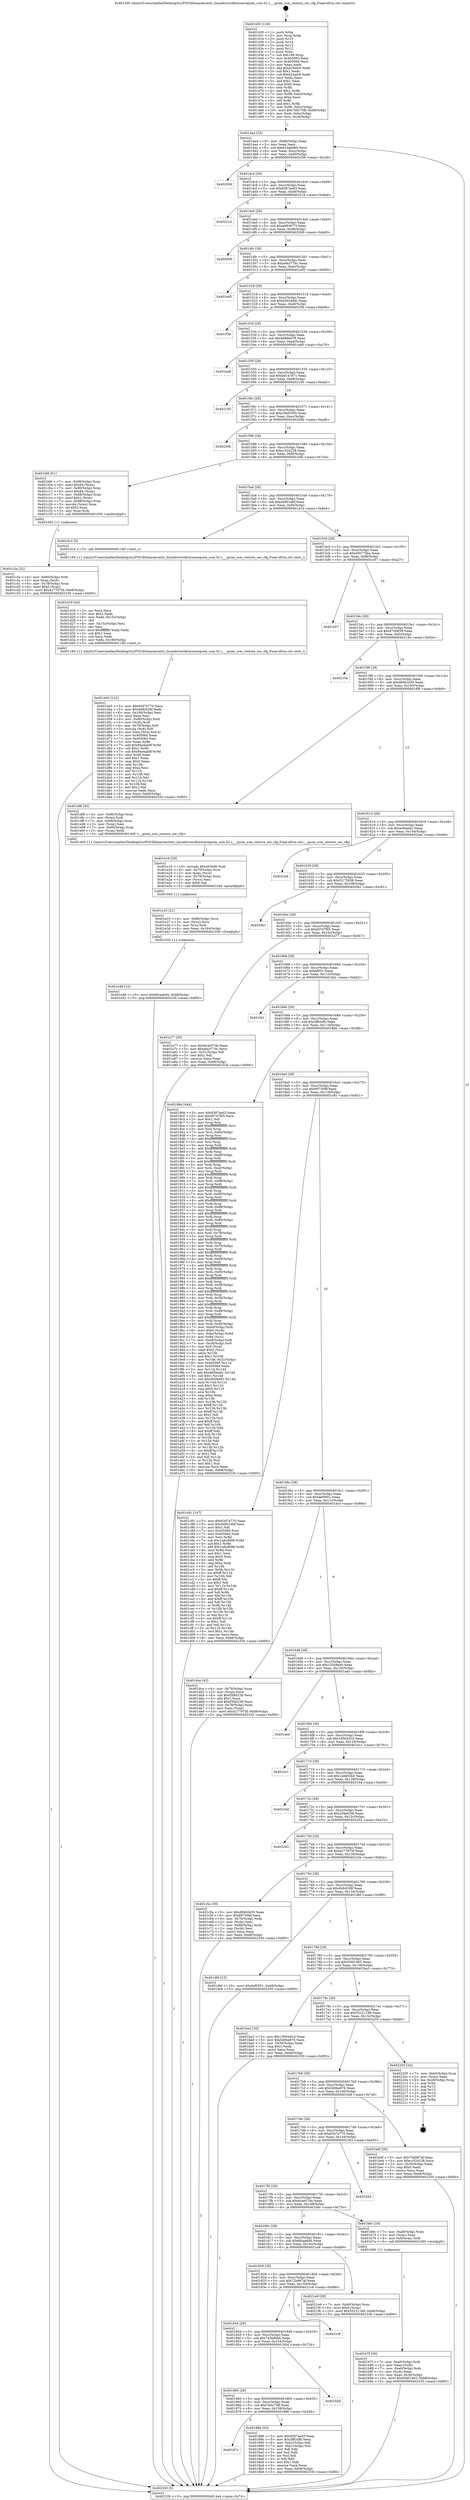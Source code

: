 digraph "0x401430" {
  label = "0x401430 (/mnt/c/Users/mathe/Desktop/tcc/POCII/binaries/extr_linuxdriversfirmwareqcom_scm-32.c___qcom_scm_restore_sec_cfg_Final-ollvm.out::main(0))"
  labelloc = "t"
  node[shape=record]

  Entry [label="",width=0.3,height=0.3,shape=circle,fillcolor=black,style=filled]
  "0x4014a4" [label="{
     0x4014a4 [32]\l
     | [instrs]\l
     &nbsp;&nbsp;0x4014a4 \<+6\>: mov -0xb8(%rbp),%eax\l
     &nbsp;&nbsp;0x4014aa \<+2\>: mov %eax,%ecx\l
     &nbsp;&nbsp;0x4014ac \<+6\>: sub $0x814abdb0,%ecx\l
     &nbsp;&nbsp;0x4014b2 \<+6\>: mov %eax,-0xcc(%rbp)\l
     &nbsp;&nbsp;0x4014b8 \<+6\>: mov %ecx,-0xd0(%rbp)\l
     &nbsp;&nbsp;0x4014be \<+6\>: je 0000000000402056 \<main+0xc26\>\l
  }"]
  "0x402056" [label="{
     0x402056\l
  }", style=dashed]
  "0x4014c4" [label="{
     0x4014c4 [28]\l
     | [instrs]\l
     &nbsp;&nbsp;0x4014c4 \<+5\>: jmp 00000000004014c9 \<main+0x99\>\l
     &nbsp;&nbsp;0x4014c9 \<+6\>: mov -0xcc(%rbp),%eax\l
     &nbsp;&nbsp;0x4014cf \<+5\>: sub $0x9387aed3,%eax\l
     &nbsp;&nbsp;0x4014d4 \<+6\>: mov %eax,-0xd4(%rbp)\l
     &nbsp;&nbsp;0x4014da \<+6\>: je 000000000040221d \<main+0xded\>\l
  }"]
  Exit [label="",width=0.3,height=0.3,shape=circle,fillcolor=black,style=filled,peripheries=2]
  "0x40221d" [label="{
     0x40221d\l
  }", style=dashed]
  "0x4014e0" [label="{
     0x4014e0 [28]\l
     | [instrs]\l
     &nbsp;&nbsp;0x4014e0 \<+5\>: jmp 00000000004014e5 \<main+0xb5\>\l
     &nbsp;&nbsp;0x4014e5 \<+6\>: mov -0xcc(%rbp),%eax\l
     &nbsp;&nbsp;0x4014eb \<+5\>: sub $0xa083677f,%eax\l
     &nbsp;&nbsp;0x4014f0 \<+6\>: mov %eax,-0xd8(%rbp)\l
     &nbsp;&nbsp;0x4014f6 \<+6\>: je 0000000000402000 \<main+0xbd0\>\l
  }"]
  "0x401e48" [label="{
     0x401e48 [15]\l
     | [instrs]\l
     &nbsp;&nbsp;0x401e48 \<+10\>: movl $0x6fcaa6d4,-0xb8(%rbp)\l
     &nbsp;&nbsp;0x401e52 \<+5\>: jmp 0000000000402330 \<main+0xf00\>\l
  }"]
  "0x402000" [label="{
     0x402000\l
  }", style=dashed]
  "0x4014fc" [label="{
     0x4014fc [28]\l
     | [instrs]\l
     &nbsp;&nbsp;0x4014fc \<+5\>: jmp 0000000000401501 \<main+0xd1\>\l
     &nbsp;&nbsp;0x401501 \<+6\>: mov -0xcc(%rbp),%eax\l
     &nbsp;&nbsp;0x401507 \<+5\>: sub $0xa6a377dc,%eax\l
     &nbsp;&nbsp;0x40150c \<+6\>: mov %eax,-0xdc(%rbp)\l
     &nbsp;&nbsp;0x401512 \<+6\>: je 0000000000401a95 \<main+0x665\>\l
  }"]
  "0x401e33" [label="{
     0x401e33 [21]\l
     | [instrs]\l
     &nbsp;&nbsp;0x401e33 \<+4\>: mov -0x80(%rbp),%rcx\l
     &nbsp;&nbsp;0x401e37 \<+3\>: mov (%rcx),%rcx\l
     &nbsp;&nbsp;0x401e3a \<+3\>: mov %rcx,%rdi\l
     &nbsp;&nbsp;0x401e3d \<+6\>: mov %eax,-0x164(%rbp)\l
     &nbsp;&nbsp;0x401e43 \<+5\>: call 0000000000401030 \<free@plt\>\l
     | [calls]\l
     &nbsp;&nbsp;0x401030 \{1\} (unknown)\l
  }"]
  "0x401a95" [label="{
     0x401a95\l
  }", style=dashed]
  "0x401518" [label="{
     0x401518 [28]\l
     | [instrs]\l
     &nbsp;&nbsp;0x401518 \<+5\>: jmp 000000000040151d \<main+0xed\>\l
     &nbsp;&nbsp;0x40151d \<+6\>: mov -0xcc(%rbp),%eax\l
     &nbsp;&nbsp;0x401523 \<+5\>: sub $0xb5034d4c,%eax\l
     &nbsp;&nbsp;0x401528 \<+6\>: mov %eax,-0xe0(%rbp)\l
     &nbsp;&nbsp;0x40152e \<+6\>: je 0000000000401f3b \<main+0xb0b\>\l
  }"]
  "0x401e16" [label="{
     0x401e16 [29]\l
     | [instrs]\l
     &nbsp;&nbsp;0x401e16 \<+10\>: movabs $0x4030d6,%rdi\l
     &nbsp;&nbsp;0x401e20 \<+4\>: mov -0x70(%rbp),%rcx\l
     &nbsp;&nbsp;0x401e24 \<+2\>: mov %eax,(%rcx)\l
     &nbsp;&nbsp;0x401e26 \<+4\>: mov -0x70(%rbp),%rcx\l
     &nbsp;&nbsp;0x401e2a \<+2\>: mov (%rcx),%esi\l
     &nbsp;&nbsp;0x401e2c \<+2\>: mov $0x0,%al\l
     &nbsp;&nbsp;0x401e2e \<+5\>: call 0000000000401040 \<printf@plt\>\l
     | [calls]\l
     &nbsp;&nbsp;0x401040 \{1\} (unknown)\l
  }"]
  "0x401f3b" [label="{
     0x401f3b\l
  }", style=dashed]
  "0x401534" [label="{
     0x401534 [28]\l
     | [instrs]\l
     &nbsp;&nbsp;0x401534 \<+5\>: jmp 0000000000401539 \<main+0x109\>\l
     &nbsp;&nbsp;0x401539 \<+6\>: mov -0xcc(%rbp),%eax\l
     &nbsp;&nbsp;0x40153f \<+5\>: sub $0xb689de78,%eax\l
     &nbsp;&nbsp;0x401544 \<+6\>: mov %eax,-0xe4(%rbp)\l
     &nbsp;&nbsp;0x40154a \<+6\>: je 0000000000401ea8 \<main+0xa78\>\l
  }"]
  "0x401d45" [label="{
     0x401d45 [122]\l
     | [instrs]\l
     &nbsp;&nbsp;0x401d45 \<+5\>: mov $0x63d7e770,%ecx\l
     &nbsp;&nbsp;0x401d4a \<+5\>: mov $0x4b9c028f,%edx\l
     &nbsp;&nbsp;0x401d4f \<+6\>: mov -0x160(%rbp),%esi\l
     &nbsp;&nbsp;0x401d55 \<+3\>: imul %eax,%esi\l
     &nbsp;&nbsp;0x401d58 \<+4\>: mov -0x80(%rbp),%rdi\l
     &nbsp;&nbsp;0x401d5c \<+3\>: mov (%rdi),%rdi\l
     &nbsp;&nbsp;0x401d5f \<+4\>: mov -0x78(%rbp),%r8\l
     &nbsp;&nbsp;0x401d63 \<+3\>: movslq (%r8),%r8\l
     &nbsp;&nbsp;0x401d66 \<+4\>: mov %esi,(%rdi,%r8,4)\l
     &nbsp;&nbsp;0x401d6a \<+7\>: mov 0x405060,%eax\l
     &nbsp;&nbsp;0x401d71 \<+7\>: mov 0x405064,%esi\l
     &nbsp;&nbsp;0x401d78 \<+3\>: mov %eax,%r9d\l
     &nbsp;&nbsp;0x401d7b \<+7\>: add $0x84a4ab9f,%r9d\l
     &nbsp;&nbsp;0x401d82 \<+4\>: sub $0x1,%r9d\l
     &nbsp;&nbsp;0x401d86 \<+7\>: sub $0x84a4ab9f,%r9d\l
     &nbsp;&nbsp;0x401d8d \<+4\>: imul %r9d,%eax\l
     &nbsp;&nbsp;0x401d91 \<+3\>: and $0x1,%eax\l
     &nbsp;&nbsp;0x401d94 \<+3\>: cmp $0x0,%eax\l
     &nbsp;&nbsp;0x401d97 \<+4\>: sete %r10b\l
     &nbsp;&nbsp;0x401d9b \<+3\>: cmp $0xa,%esi\l
     &nbsp;&nbsp;0x401d9e \<+4\>: setl %r11b\l
     &nbsp;&nbsp;0x401da2 \<+3\>: mov %r10b,%bl\l
     &nbsp;&nbsp;0x401da5 \<+3\>: and %r11b,%bl\l
     &nbsp;&nbsp;0x401da8 \<+3\>: xor %r11b,%r10b\l
     &nbsp;&nbsp;0x401dab \<+3\>: or %r10b,%bl\l
     &nbsp;&nbsp;0x401dae \<+3\>: test $0x1,%bl\l
     &nbsp;&nbsp;0x401db1 \<+3\>: cmovne %edx,%ecx\l
     &nbsp;&nbsp;0x401db4 \<+6\>: mov %ecx,-0xb8(%rbp)\l
     &nbsp;&nbsp;0x401dba \<+5\>: jmp 0000000000402330 \<main+0xf00\>\l
  }"]
  "0x401ea8" [label="{
     0x401ea8\l
  }", style=dashed]
  "0x401550" [label="{
     0x401550 [28]\l
     | [instrs]\l
     &nbsp;&nbsp;0x401550 \<+5\>: jmp 0000000000401555 \<main+0x125\>\l
     &nbsp;&nbsp;0x401555 \<+6\>: mov -0xcc(%rbp),%eax\l
     &nbsp;&nbsp;0x40155b \<+5\>: sub $0xb9147871,%eax\l
     &nbsp;&nbsp;0x401560 \<+6\>: mov %eax,-0xe8(%rbp)\l
     &nbsp;&nbsp;0x401566 \<+6\>: je 00000000004021d5 \<main+0xda5\>\l
  }"]
  "0x401d19" [label="{
     0x401d19 [44]\l
     | [instrs]\l
     &nbsp;&nbsp;0x401d19 \<+2\>: xor %ecx,%ecx\l
     &nbsp;&nbsp;0x401d1b \<+5\>: mov $0x2,%edx\l
     &nbsp;&nbsp;0x401d20 \<+6\>: mov %edx,-0x15c(%rbp)\l
     &nbsp;&nbsp;0x401d26 \<+1\>: cltd\l
     &nbsp;&nbsp;0x401d27 \<+6\>: mov -0x15c(%rbp),%esi\l
     &nbsp;&nbsp;0x401d2d \<+2\>: idiv %esi\l
     &nbsp;&nbsp;0x401d2f \<+6\>: imul $0xfffffffe,%edx,%edx\l
     &nbsp;&nbsp;0x401d35 \<+3\>: sub $0x1,%ecx\l
     &nbsp;&nbsp;0x401d38 \<+2\>: sub %ecx,%edx\l
     &nbsp;&nbsp;0x401d3a \<+6\>: mov %edx,-0x160(%rbp)\l
     &nbsp;&nbsp;0x401d40 \<+5\>: call 0000000000401160 \<next_i\>\l
     | [calls]\l
     &nbsp;&nbsp;0x401160 \{1\} (/mnt/c/Users/mathe/Desktop/tcc/POCII/binaries/extr_linuxdriversfirmwareqcom_scm-32.c___qcom_scm_restore_sec_cfg_Final-ollvm.out::next_i)\l
  }"]
  "0x4021d5" [label="{
     0x4021d5\l
  }", style=dashed]
  "0x40156c" [label="{
     0x40156c [28]\l
     | [instrs]\l
     &nbsp;&nbsp;0x40156c \<+5\>: jmp 0000000000401571 \<main+0x141\>\l
     &nbsp;&nbsp;0x401571 \<+6\>: mov -0xcc(%rbp),%eax\l
     &nbsp;&nbsp;0x401577 \<+5\>: sub $0xc58d5500,%eax\l
     &nbsp;&nbsp;0x40157c \<+6\>: mov %eax,-0xec(%rbp)\l
     &nbsp;&nbsp;0x401582 \<+6\>: je 000000000040230b \<main+0xedb\>\l
  }"]
  "0x401c3a" [label="{
     0x401c3a [32]\l
     | [instrs]\l
     &nbsp;&nbsp;0x401c3a \<+4\>: mov -0x80(%rbp),%rdi\l
     &nbsp;&nbsp;0x401c3e \<+3\>: mov %rax,(%rdi)\l
     &nbsp;&nbsp;0x401c41 \<+4\>: mov -0x78(%rbp),%rax\l
     &nbsp;&nbsp;0x401c45 \<+6\>: movl $0x0,(%rax)\l
     &nbsp;&nbsp;0x401c4b \<+10\>: movl $0x4277975f,-0xb8(%rbp)\l
     &nbsp;&nbsp;0x401c55 \<+5\>: jmp 0000000000402330 \<main+0xf00\>\l
  }"]
  "0x40230b" [label="{
     0x40230b\l
  }", style=dashed]
  "0x401588" [label="{
     0x401588 [28]\l
     | [instrs]\l
     &nbsp;&nbsp;0x401588 \<+5\>: jmp 000000000040158d \<main+0x15d\>\l
     &nbsp;&nbsp;0x40158d \<+6\>: mov -0xcc(%rbp),%eax\l
     &nbsp;&nbsp;0x401593 \<+5\>: sub $0xcc524228,%eax\l
     &nbsp;&nbsp;0x401598 \<+6\>: mov %eax,-0xf0(%rbp)\l
     &nbsp;&nbsp;0x40159e \<+6\>: je 0000000000401bfd \<main+0x7cd\>\l
  }"]
  "0x401b7f" [label="{
     0x401b7f [36]\l
     | [instrs]\l
     &nbsp;&nbsp;0x401b7f \<+7\>: mov -0xa0(%rbp),%rdi\l
     &nbsp;&nbsp;0x401b86 \<+2\>: mov %eax,(%rdi)\l
     &nbsp;&nbsp;0x401b88 \<+7\>: mov -0xa0(%rbp),%rdi\l
     &nbsp;&nbsp;0x401b8f \<+2\>: mov (%rdi),%eax\l
     &nbsp;&nbsp;0x401b91 \<+3\>: mov %eax,-0x30(%rbp)\l
     &nbsp;&nbsp;0x401b94 \<+10\>: movl $0x504f1463,-0xb8(%rbp)\l
     &nbsp;&nbsp;0x401b9e \<+5\>: jmp 0000000000402330 \<main+0xf00\>\l
  }"]
  "0x401bfd" [label="{
     0x401bfd [61]\l
     | [instrs]\l
     &nbsp;&nbsp;0x401bfd \<+7\>: mov -0x98(%rbp),%rax\l
     &nbsp;&nbsp;0x401c04 \<+6\>: movl $0x64,(%rax)\l
     &nbsp;&nbsp;0x401c0a \<+7\>: mov -0x90(%rbp),%rax\l
     &nbsp;&nbsp;0x401c11 \<+6\>: movl $0x64,(%rax)\l
     &nbsp;&nbsp;0x401c17 \<+7\>: mov -0x88(%rbp),%rax\l
     &nbsp;&nbsp;0x401c1e \<+6\>: movl $0x1,(%rax)\l
     &nbsp;&nbsp;0x401c24 \<+7\>: mov -0x88(%rbp),%rax\l
     &nbsp;&nbsp;0x401c2b \<+3\>: movslq (%rax),%rax\l
     &nbsp;&nbsp;0x401c2e \<+4\>: shl $0x2,%rax\l
     &nbsp;&nbsp;0x401c32 \<+3\>: mov %rax,%rdi\l
     &nbsp;&nbsp;0x401c35 \<+5\>: call 0000000000401050 \<malloc@plt\>\l
     | [calls]\l
     &nbsp;&nbsp;0x401050 \{1\} (unknown)\l
  }"]
  "0x4015a4" [label="{
     0x4015a4 [28]\l
     | [instrs]\l
     &nbsp;&nbsp;0x4015a4 \<+5\>: jmp 00000000004015a9 \<main+0x179\>\l
     &nbsp;&nbsp;0x4015a9 \<+6\>: mov -0xcc(%rbp),%eax\l
     &nbsp;&nbsp;0x4015af \<+5\>: sub $0xd4901ebf,%eax\l
     &nbsp;&nbsp;0x4015b4 \<+6\>: mov %eax,-0xf4(%rbp)\l
     &nbsp;&nbsp;0x4015ba \<+6\>: je 0000000000401d14 \<main+0x8e4\>\l
  }"]
  "0x401430" [label="{
     0x401430 [116]\l
     | [instrs]\l
     &nbsp;&nbsp;0x401430 \<+1\>: push %rbp\l
     &nbsp;&nbsp;0x401431 \<+3\>: mov %rsp,%rbp\l
     &nbsp;&nbsp;0x401434 \<+2\>: push %r15\l
     &nbsp;&nbsp;0x401436 \<+2\>: push %r14\l
     &nbsp;&nbsp;0x401438 \<+2\>: push %r13\l
     &nbsp;&nbsp;0x40143a \<+2\>: push %r12\l
     &nbsp;&nbsp;0x40143c \<+1\>: push %rbx\l
     &nbsp;&nbsp;0x40143d \<+7\>: sub $0x168,%rsp\l
     &nbsp;&nbsp;0x401444 \<+7\>: mov 0x405060,%eax\l
     &nbsp;&nbsp;0x40144b \<+7\>: mov 0x405064,%ecx\l
     &nbsp;&nbsp;0x401452 \<+2\>: mov %eax,%edx\l
     &nbsp;&nbsp;0x401454 \<+6\>: add $0xb24afc9,%edx\l
     &nbsp;&nbsp;0x40145a \<+3\>: sub $0x1,%edx\l
     &nbsp;&nbsp;0x40145d \<+6\>: sub $0xb24afc9,%edx\l
     &nbsp;&nbsp;0x401463 \<+3\>: imul %edx,%eax\l
     &nbsp;&nbsp;0x401466 \<+3\>: and $0x1,%eax\l
     &nbsp;&nbsp;0x401469 \<+3\>: cmp $0x0,%eax\l
     &nbsp;&nbsp;0x40146c \<+4\>: sete %r8b\l
     &nbsp;&nbsp;0x401470 \<+4\>: and $0x1,%r8b\l
     &nbsp;&nbsp;0x401474 \<+7\>: mov %r8b,-0xb2(%rbp)\l
     &nbsp;&nbsp;0x40147b \<+3\>: cmp $0xa,%ecx\l
     &nbsp;&nbsp;0x40147e \<+4\>: setl %r8b\l
     &nbsp;&nbsp;0x401482 \<+4\>: and $0x1,%r8b\l
     &nbsp;&nbsp;0x401486 \<+7\>: mov %r8b,-0xb1(%rbp)\l
     &nbsp;&nbsp;0x40148d \<+10\>: movl $0x7b0c75ff,-0xb8(%rbp)\l
     &nbsp;&nbsp;0x401497 \<+6\>: mov %edi,-0xbc(%rbp)\l
     &nbsp;&nbsp;0x40149d \<+7\>: mov %rsi,-0xc8(%rbp)\l
  }"]
  "0x401d14" [label="{
     0x401d14 [5]\l
     | [instrs]\l
     &nbsp;&nbsp;0x401d14 \<+5\>: call 0000000000401160 \<next_i\>\l
     | [calls]\l
     &nbsp;&nbsp;0x401160 \{1\} (/mnt/c/Users/mathe/Desktop/tcc/POCII/binaries/extr_linuxdriversfirmwareqcom_scm-32.c___qcom_scm_restore_sec_cfg_Final-ollvm.out::next_i)\l
  }"]
  "0x4015c0" [label="{
     0x4015c0 [28]\l
     | [instrs]\l
     &nbsp;&nbsp;0x4015c0 \<+5\>: jmp 00000000004015c5 \<main+0x195\>\l
     &nbsp;&nbsp;0x4015c5 \<+6\>: mov -0xcc(%rbp),%eax\l
     &nbsp;&nbsp;0x4015cb \<+5\>: sub $0xd56775ba,%eax\l
     &nbsp;&nbsp;0x4015d0 \<+6\>: mov %eax,-0xf8(%rbp)\l
     &nbsp;&nbsp;0x4015d6 \<+6\>: je 0000000000401e57 \<main+0xa27\>\l
  }"]
  "0x402330" [label="{
     0x402330 [5]\l
     | [instrs]\l
     &nbsp;&nbsp;0x402330 \<+5\>: jmp 00000000004014a4 \<main+0x74\>\l
  }"]
  "0x401e57" [label="{
     0x401e57\l
  }", style=dashed]
  "0x4015dc" [label="{
     0x4015dc [28]\l
     | [instrs]\l
     &nbsp;&nbsp;0x4015dc \<+5\>: jmp 00000000004015e1 \<main+0x1b1\>\l
     &nbsp;&nbsp;0x4015e1 \<+6\>: mov -0xcc(%rbp),%eax\l
     &nbsp;&nbsp;0x4015e7 \<+5\>: sub $0xd75f4f39,%eax\l
     &nbsp;&nbsp;0x4015ec \<+6\>: mov %eax,-0xfc(%rbp)\l
     &nbsp;&nbsp;0x4015f2 \<+6\>: je 000000000040215e \<main+0xd2e\>\l
  }"]
  "0x40187c" [label="{
     0x40187c\l
  }", style=dashed]
  "0x40215e" [label="{
     0x40215e\l
  }", style=dashed]
  "0x4015f8" [label="{
     0x4015f8 [28]\l
     | [instrs]\l
     &nbsp;&nbsp;0x4015f8 \<+5\>: jmp 00000000004015fd \<main+0x1cd\>\l
     &nbsp;&nbsp;0x4015fd \<+6\>: mov -0xcc(%rbp),%eax\l
     &nbsp;&nbsp;0x401603 \<+5\>: sub $0xd8462e50,%eax\l
     &nbsp;&nbsp;0x401608 \<+6\>: mov %eax,-0x100(%rbp)\l
     &nbsp;&nbsp;0x40160e \<+6\>: je 0000000000401df8 \<main+0x9c8\>\l
  }"]
  "0x401886" [label="{
     0x401886 [53]\l
     | [instrs]\l
     &nbsp;&nbsp;0x401886 \<+5\>: mov $0x9387aed3,%eax\l
     &nbsp;&nbsp;0x40188b \<+5\>: mov $0x3f82dfb,%ecx\l
     &nbsp;&nbsp;0x401890 \<+6\>: mov -0xb2(%rbp),%dl\l
     &nbsp;&nbsp;0x401896 \<+7\>: mov -0xb1(%rbp),%sil\l
     &nbsp;&nbsp;0x40189d \<+3\>: mov %dl,%dil\l
     &nbsp;&nbsp;0x4018a0 \<+3\>: and %sil,%dil\l
     &nbsp;&nbsp;0x4018a3 \<+3\>: xor %sil,%dl\l
     &nbsp;&nbsp;0x4018a6 \<+3\>: or %dl,%dil\l
     &nbsp;&nbsp;0x4018a9 \<+4\>: test $0x1,%dil\l
     &nbsp;&nbsp;0x4018ad \<+3\>: cmovne %ecx,%eax\l
     &nbsp;&nbsp;0x4018b0 \<+6\>: mov %eax,-0xb8(%rbp)\l
     &nbsp;&nbsp;0x4018b6 \<+5\>: jmp 0000000000402330 \<main+0xf00\>\l
  }"]
  "0x401df8" [label="{
     0x401df8 [30]\l
     | [instrs]\l
     &nbsp;&nbsp;0x401df8 \<+4\>: mov -0x80(%rbp),%rax\l
     &nbsp;&nbsp;0x401dfc \<+3\>: mov (%rax),%rdi\l
     &nbsp;&nbsp;0x401dff \<+7\>: mov -0x98(%rbp),%rax\l
     &nbsp;&nbsp;0x401e06 \<+2\>: mov (%rax),%esi\l
     &nbsp;&nbsp;0x401e08 \<+7\>: mov -0x90(%rbp),%rax\l
     &nbsp;&nbsp;0x401e0f \<+2\>: mov (%rax),%edx\l
     &nbsp;&nbsp;0x401e11 \<+5\>: call 0000000000401400 \<__qcom_scm_restore_sec_cfg\>\l
     | [calls]\l
     &nbsp;&nbsp;0x401400 \{1\} (/mnt/c/Users/mathe/Desktop/tcc/POCII/binaries/extr_linuxdriversfirmwareqcom_scm-32.c___qcom_scm_restore_sec_cfg_Final-ollvm.out::__qcom_scm_restore_sec_cfg)\l
  }"]
  "0x401614" [label="{
     0x401614 [28]\l
     | [instrs]\l
     &nbsp;&nbsp;0x401614 \<+5\>: jmp 0000000000401619 \<main+0x1e9\>\l
     &nbsp;&nbsp;0x401619 \<+6\>: mov -0xcc(%rbp),%eax\l
     &nbsp;&nbsp;0x40161f \<+5\>: sub $0xec6eafa1,%eax\l
     &nbsp;&nbsp;0x401624 \<+6\>: mov %eax,-0x104(%rbp)\l
     &nbsp;&nbsp;0x40162a \<+6\>: je 00000000004022e6 \<main+0xeb6\>\l
  }"]
  "0x401860" [label="{
     0x401860 [28]\l
     | [instrs]\l
     &nbsp;&nbsp;0x401860 \<+5\>: jmp 0000000000401865 \<main+0x435\>\l
     &nbsp;&nbsp;0x401865 \<+6\>: mov -0xcc(%rbp),%eax\l
     &nbsp;&nbsp;0x40186b \<+5\>: sub $0x7b0c75ff,%eax\l
     &nbsp;&nbsp;0x401870 \<+6\>: mov %eax,-0x158(%rbp)\l
     &nbsp;&nbsp;0x401876 \<+6\>: je 0000000000401886 \<main+0x456\>\l
  }"]
  "0x4022e6" [label="{
     0x4022e6\l
  }", style=dashed]
  "0x401630" [label="{
     0x401630 [28]\l
     | [instrs]\l
     &nbsp;&nbsp;0x401630 \<+5\>: jmp 0000000000401635 \<main+0x205\>\l
     &nbsp;&nbsp;0x401635 \<+6\>: mov -0xcc(%rbp),%eax\l
     &nbsp;&nbsp;0x40163b \<+5\>: sub $0xf3175638,%eax\l
     &nbsp;&nbsp;0x401640 \<+6\>: mov %eax,-0x108(%rbp)\l
     &nbsp;&nbsp;0x401646 \<+6\>: je 00000000004020b1 \<main+0xc81\>\l
  }"]
  "0x401b5d" [label="{
     0x401b5d\l
  }", style=dashed]
  "0x4020b1" [label="{
     0x4020b1\l
  }", style=dashed]
  "0x40164c" [label="{
     0x40164c [28]\l
     | [instrs]\l
     &nbsp;&nbsp;0x40164c \<+5\>: jmp 0000000000401651 \<main+0x221\>\l
     &nbsp;&nbsp;0x401651 \<+6\>: mov -0xcc(%rbp),%eax\l
     &nbsp;&nbsp;0x401657 \<+5\>: sub $0xfd7d7f05,%eax\l
     &nbsp;&nbsp;0x40165c \<+6\>: mov %eax,-0x10c(%rbp)\l
     &nbsp;&nbsp;0x401662 \<+6\>: je 0000000000401a77 \<main+0x647\>\l
  }"]
  "0x401844" [label="{
     0x401844 [28]\l
     | [instrs]\l
     &nbsp;&nbsp;0x401844 \<+5\>: jmp 0000000000401849 \<main+0x419\>\l
     &nbsp;&nbsp;0x401849 \<+6\>: mov -0xcc(%rbp),%eax\l
     &nbsp;&nbsp;0x40184f \<+5\>: sub $0x740ed6bb,%eax\l
     &nbsp;&nbsp;0x401854 \<+6\>: mov %eax,-0x154(%rbp)\l
     &nbsp;&nbsp;0x40185a \<+6\>: je 0000000000401b5d \<main+0x72d\>\l
  }"]
  "0x401a77" [label="{
     0x401a77 [30]\l
     | [instrs]\l
     &nbsp;&nbsp;0x401a77 \<+5\>: mov $0x6c4e57de,%eax\l
     &nbsp;&nbsp;0x401a7c \<+5\>: mov $0xa6a377dc,%ecx\l
     &nbsp;&nbsp;0x401a81 \<+3\>: mov -0x31(%rbp),%dl\l
     &nbsp;&nbsp;0x401a84 \<+3\>: test $0x1,%dl\l
     &nbsp;&nbsp;0x401a87 \<+3\>: cmovne %ecx,%eax\l
     &nbsp;&nbsp;0x401a8a \<+6\>: mov %eax,-0xb8(%rbp)\l
     &nbsp;&nbsp;0x401a90 \<+5\>: jmp 0000000000402330 \<main+0xf00\>\l
  }"]
  "0x401668" [label="{
     0x401668 [28]\l
     | [instrs]\l
     &nbsp;&nbsp;0x401668 \<+5\>: jmp 000000000040166d \<main+0x23d\>\l
     &nbsp;&nbsp;0x40166d \<+6\>: mov -0xcc(%rbp),%eax\l
     &nbsp;&nbsp;0x401673 \<+5\>: sub $0xbf951,%eax\l
     &nbsp;&nbsp;0x401678 \<+6\>: mov %eax,-0x110(%rbp)\l
     &nbsp;&nbsp;0x40167e \<+6\>: je 0000000000401fe2 \<main+0xbb2\>\l
  }"]
  "0x4021c6" [label="{
     0x4021c6\l
  }", style=dashed]
  "0x401fe2" [label="{
     0x401fe2\l
  }", style=dashed]
  "0x401684" [label="{
     0x401684 [28]\l
     | [instrs]\l
     &nbsp;&nbsp;0x401684 \<+5\>: jmp 0000000000401689 \<main+0x259\>\l
     &nbsp;&nbsp;0x401689 \<+6\>: mov -0xcc(%rbp),%eax\l
     &nbsp;&nbsp;0x40168f \<+5\>: sub $0x3f82dfb,%eax\l
     &nbsp;&nbsp;0x401694 \<+6\>: mov %eax,-0x114(%rbp)\l
     &nbsp;&nbsp;0x40169a \<+6\>: je 00000000004018bb \<main+0x48b\>\l
  }"]
  "0x401828" [label="{
     0x401828 [28]\l
     | [instrs]\l
     &nbsp;&nbsp;0x401828 \<+5\>: jmp 000000000040182d \<main+0x3fd\>\l
     &nbsp;&nbsp;0x40182d \<+6\>: mov -0xcc(%rbp),%eax\l
     &nbsp;&nbsp;0x401833 \<+5\>: sub $0x72b987af,%eax\l
     &nbsp;&nbsp;0x401838 \<+6\>: mov %eax,-0x150(%rbp)\l
     &nbsp;&nbsp;0x40183e \<+6\>: je 00000000004021c6 \<main+0xd96\>\l
  }"]
  "0x4018bb" [label="{
     0x4018bb [444]\l
     | [instrs]\l
     &nbsp;&nbsp;0x4018bb \<+5\>: mov $0x9387aed3,%eax\l
     &nbsp;&nbsp;0x4018c0 \<+5\>: mov $0xfd7d7f05,%ecx\l
     &nbsp;&nbsp;0x4018c5 \<+2\>: mov $0x1,%dl\l
     &nbsp;&nbsp;0x4018c7 \<+3\>: mov %rsp,%rsi\l
     &nbsp;&nbsp;0x4018ca \<+4\>: add $0xfffffffffffffff0,%rsi\l
     &nbsp;&nbsp;0x4018ce \<+3\>: mov %rsi,%rsp\l
     &nbsp;&nbsp;0x4018d1 \<+7\>: mov %rsi,-0xb0(%rbp)\l
     &nbsp;&nbsp;0x4018d8 \<+3\>: mov %rsp,%rsi\l
     &nbsp;&nbsp;0x4018db \<+4\>: add $0xfffffffffffffff0,%rsi\l
     &nbsp;&nbsp;0x4018df \<+3\>: mov %rsi,%rsp\l
     &nbsp;&nbsp;0x4018e2 \<+3\>: mov %rsp,%rdi\l
     &nbsp;&nbsp;0x4018e5 \<+4\>: add $0xfffffffffffffff0,%rdi\l
     &nbsp;&nbsp;0x4018e9 \<+3\>: mov %rdi,%rsp\l
     &nbsp;&nbsp;0x4018ec \<+7\>: mov %rdi,-0xa8(%rbp)\l
     &nbsp;&nbsp;0x4018f3 \<+3\>: mov %rsp,%rdi\l
     &nbsp;&nbsp;0x4018f6 \<+4\>: add $0xfffffffffffffff0,%rdi\l
     &nbsp;&nbsp;0x4018fa \<+3\>: mov %rdi,%rsp\l
     &nbsp;&nbsp;0x4018fd \<+7\>: mov %rdi,-0xa0(%rbp)\l
     &nbsp;&nbsp;0x401904 \<+3\>: mov %rsp,%rdi\l
     &nbsp;&nbsp;0x401907 \<+4\>: add $0xfffffffffffffff0,%rdi\l
     &nbsp;&nbsp;0x40190b \<+3\>: mov %rdi,%rsp\l
     &nbsp;&nbsp;0x40190e \<+7\>: mov %rdi,-0x98(%rbp)\l
     &nbsp;&nbsp;0x401915 \<+3\>: mov %rsp,%rdi\l
     &nbsp;&nbsp;0x401918 \<+4\>: add $0xfffffffffffffff0,%rdi\l
     &nbsp;&nbsp;0x40191c \<+3\>: mov %rdi,%rsp\l
     &nbsp;&nbsp;0x40191f \<+7\>: mov %rdi,-0x90(%rbp)\l
     &nbsp;&nbsp;0x401926 \<+3\>: mov %rsp,%rdi\l
     &nbsp;&nbsp;0x401929 \<+4\>: add $0xfffffffffffffff0,%rdi\l
     &nbsp;&nbsp;0x40192d \<+3\>: mov %rdi,%rsp\l
     &nbsp;&nbsp;0x401930 \<+7\>: mov %rdi,-0x88(%rbp)\l
     &nbsp;&nbsp;0x401937 \<+3\>: mov %rsp,%rdi\l
     &nbsp;&nbsp;0x40193a \<+4\>: add $0xfffffffffffffff0,%rdi\l
     &nbsp;&nbsp;0x40193e \<+3\>: mov %rdi,%rsp\l
     &nbsp;&nbsp;0x401941 \<+4\>: mov %rdi,-0x80(%rbp)\l
     &nbsp;&nbsp;0x401945 \<+3\>: mov %rsp,%rdi\l
     &nbsp;&nbsp;0x401948 \<+4\>: add $0xfffffffffffffff0,%rdi\l
     &nbsp;&nbsp;0x40194c \<+3\>: mov %rdi,%rsp\l
     &nbsp;&nbsp;0x40194f \<+4\>: mov %rdi,-0x78(%rbp)\l
     &nbsp;&nbsp;0x401953 \<+3\>: mov %rsp,%rdi\l
     &nbsp;&nbsp;0x401956 \<+4\>: add $0xfffffffffffffff0,%rdi\l
     &nbsp;&nbsp;0x40195a \<+3\>: mov %rdi,%rsp\l
     &nbsp;&nbsp;0x40195d \<+4\>: mov %rdi,-0x70(%rbp)\l
     &nbsp;&nbsp;0x401961 \<+3\>: mov %rsp,%rdi\l
     &nbsp;&nbsp;0x401964 \<+4\>: add $0xfffffffffffffff0,%rdi\l
     &nbsp;&nbsp;0x401968 \<+3\>: mov %rdi,%rsp\l
     &nbsp;&nbsp;0x40196b \<+4\>: mov %rdi,-0x68(%rbp)\l
     &nbsp;&nbsp;0x40196f \<+3\>: mov %rsp,%rdi\l
     &nbsp;&nbsp;0x401972 \<+4\>: add $0xfffffffffffffff0,%rdi\l
     &nbsp;&nbsp;0x401976 \<+3\>: mov %rdi,%rsp\l
     &nbsp;&nbsp;0x401979 \<+4\>: mov %rdi,-0x60(%rbp)\l
     &nbsp;&nbsp;0x40197d \<+3\>: mov %rsp,%rdi\l
     &nbsp;&nbsp;0x401980 \<+4\>: add $0xfffffffffffffff0,%rdi\l
     &nbsp;&nbsp;0x401984 \<+3\>: mov %rdi,%rsp\l
     &nbsp;&nbsp;0x401987 \<+4\>: mov %rdi,-0x58(%rbp)\l
     &nbsp;&nbsp;0x40198b \<+3\>: mov %rsp,%rdi\l
     &nbsp;&nbsp;0x40198e \<+4\>: add $0xfffffffffffffff0,%rdi\l
     &nbsp;&nbsp;0x401992 \<+3\>: mov %rdi,%rsp\l
     &nbsp;&nbsp;0x401995 \<+4\>: mov %rdi,-0x50(%rbp)\l
     &nbsp;&nbsp;0x401999 \<+3\>: mov %rsp,%rdi\l
     &nbsp;&nbsp;0x40199c \<+4\>: add $0xfffffffffffffff0,%rdi\l
     &nbsp;&nbsp;0x4019a0 \<+3\>: mov %rdi,%rsp\l
     &nbsp;&nbsp;0x4019a3 \<+4\>: mov %rdi,-0x48(%rbp)\l
     &nbsp;&nbsp;0x4019a7 \<+3\>: mov %rsp,%rdi\l
     &nbsp;&nbsp;0x4019aa \<+4\>: add $0xfffffffffffffff0,%rdi\l
     &nbsp;&nbsp;0x4019ae \<+3\>: mov %rdi,%rsp\l
     &nbsp;&nbsp;0x4019b1 \<+4\>: mov %rdi,-0x40(%rbp)\l
     &nbsp;&nbsp;0x4019b5 \<+7\>: mov -0xb0(%rbp),%rdi\l
     &nbsp;&nbsp;0x4019bc \<+6\>: movl $0x0,(%rdi)\l
     &nbsp;&nbsp;0x4019c2 \<+7\>: mov -0xbc(%rbp),%r8d\l
     &nbsp;&nbsp;0x4019c9 \<+3\>: mov %r8d,(%rsi)\l
     &nbsp;&nbsp;0x4019cc \<+7\>: mov -0xa8(%rbp),%rdi\l
     &nbsp;&nbsp;0x4019d3 \<+7\>: mov -0xc8(%rbp),%r9\l
     &nbsp;&nbsp;0x4019da \<+3\>: mov %r9,(%rdi)\l
     &nbsp;&nbsp;0x4019dd \<+3\>: cmpl $0x2,(%rsi)\l
     &nbsp;&nbsp;0x4019e0 \<+4\>: setne %r10b\l
     &nbsp;&nbsp;0x4019e4 \<+4\>: and $0x1,%r10b\l
     &nbsp;&nbsp;0x4019e8 \<+4\>: mov %r10b,-0x31(%rbp)\l
     &nbsp;&nbsp;0x4019ec \<+8\>: mov 0x405060,%r11d\l
     &nbsp;&nbsp;0x4019f4 \<+7\>: mov 0x405064,%ebx\l
     &nbsp;&nbsp;0x4019fb \<+3\>: mov %r11d,%r14d\l
     &nbsp;&nbsp;0x4019fe \<+7\>: add $0x465fea81,%r14d\l
     &nbsp;&nbsp;0x401a05 \<+4\>: sub $0x1,%r14d\l
     &nbsp;&nbsp;0x401a09 \<+7\>: sub $0x465fea81,%r14d\l
     &nbsp;&nbsp;0x401a10 \<+4\>: imul %r14d,%r11d\l
     &nbsp;&nbsp;0x401a14 \<+4\>: and $0x1,%r11d\l
     &nbsp;&nbsp;0x401a18 \<+4\>: cmp $0x0,%r11d\l
     &nbsp;&nbsp;0x401a1c \<+4\>: sete %r10b\l
     &nbsp;&nbsp;0x401a20 \<+3\>: cmp $0xa,%ebx\l
     &nbsp;&nbsp;0x401a23 \<+4\>: setl %r15b\l
     &nbsp;&nbsp;0x401a27 \<+3\>: mov %r10b,%r12b\l
     &nbsp;&nbsp;0x401a2a \<+4\>: xor $0xff,%r12b\l
     &nbsp;&nbsp;0x401a2e \<+3\>: mov %r15b,%r13b\l
     &nbsp;&nbsp;0x401a31 \<+4\>: xor $0xff,%r13b\l
     &nbsp;&nbsp;0x401a35 \<+3\>: xor $0x1,%dl\l
     &nbsp;&nbsp;0x401a38 \<+3\>: mov %r12b,%sil\l
     &nbsp;&nbsp;0x401a3b \<+4\>: and $0xff,%sil\l
     &nbsp;&nbsp;0x401a3f \<+3\>: and %dl,%r10b\l
     &nbsp;&nbsp;0x401a42 \<+3\>: mov %r13b,%dil\l
     &nbsp;&nbsp;0x401a45 \<+4\>: and $0xff,%dil\l
     &nbsp;&nbsp;0x401a49 \<+3\>: and %dl,%r15b\l
     &nbsp;&nbsp;0x401a4c \<+3\>: or %r10b,%sil\l
     &nbsp;&nbsp;0x401a4f \<+3\>: or %r15b,%dil\l
     &nbsp;&nbsp;0x401a52 \<+3\>: xor %dil,%sil\l
     &nbsp;&nbsp;0x401a55 \<+3\>: or %r13b,%r12b\l
     &nbsp;&nbsp;0x401a58 \<+4\>: xor $0xff,%r12b\l
     &nbsp;&nbsp;0x401a5c \<+3\>: or $0x1,%dl\l
     &nbsp;&nbsp;0x401a5f \<+3\>: and %dl,%r12b\l
     &nbsp;&nbsp;0x401a62 \<+3\>: or %r12b,%sil\l
     &nbsp;&nbsp;0x401a65 \<+4\>: test $0x1,%sil\l
     &nbsp;&nbsp;0x401a69 \<+3\>: cmovne %ecx,%eax\l
     &nbsp;&nbsp;0x401a6c \<+6\>: mov %eax,-0xb8(%rbp)\l
     &nbsp;&nbsp;0x401a72 \<+5\>: jmp 0000000000402330 \<main+0xf00\>\l
  }"]
  "0x4016a0" [label="{
     0x4016a0 [28]\l
     | [instrs]\l
     &nbsp;&nbsp;0x4016a0 \<+5\>: jmp 00000000004016a5 \<main+0x275\>\l
     &nbsp;&nbsp;0x4016a5 \<+6\>: mov -0xcc(%rbp),%eax\l
     &nbsp;&nbsp;0x4016ab \<+5\>: sub $0x807309f,%eax\l
     &nbsp;&nbsp;0x4016b0 \<+6\>: mov %eax,-0x118(%rbp)\l
     &nbsp;&nbsp;0x4016b6 \<+6\>: je 0000000000401c81 \<main+0x851\>\l
  }"]
  "0x4021e9" [label="{
     0x4021e9 [28]\l
     | [instrs]\l
     &nbsp;&nbsp;0x4021e9 \<+7\>: mov -0xb0(%rbp),%rax\l
     &nbsp;&nbsp;0x4021f0 \<+6\>: movl $0x0,(%rax)\l
     &nbsp;&nbsp;0x4021f6 \<+10\>: movl $0x55221189,-0xb8(%rbp)\l
     &nbsp;&nbsp;0x402200 \<+5\>: jmp 0000000000402330 \<main+0xf00\>\l
  }"]
  "0x401c81" [label="{
     0x401c81 [147]\l
     | [instrs]\l
     &nbsp;&nbsp;0x401c81 \<+5\>: mov $0x63d7e770,%eax\l
     &nbsp;&nbsp;0x401c86 \<+5\>: mov $0xd4901ebf,%ecx\l
     &nbsp;&nbsp;0x401c8b \<+2\>: mov $0x1,%dl\l
     &nbsp;&nbsp;0x401c8d \<+7\>: mov 0x405060,%esi\l
     &nbsp;&nbsp;0x401c94 \<+7\>: mov 0x405064,%edi\l
     &nbsp;&nbsp;0x401c9b \<+3\>: mov %esi,%r8d\l
     &nbsp;&nbsp;0x401c9e \<+7\>: sub $0x1a8cd096,%r8d\l
     &nbsp;&nbsp;0x401ca5 \<+4\>: sub $0x1,%r8d\l
     &nbsp;&nbsp;0x401ca9 \<+7\>: add $0x1a8cd096,%r8d\l
     &nbsp;&nbsp;0x401cb0 \<+4\>: imul %r8d,%esi\l
     &nbsp;&nbsp;0x401cb4 \<+3\>: and $0x1,%esi\l
     &nbsp;&nbsp;0x401cb7 \<+3\>: cmp $0x0,%esi\l
     &nbsp;&nbsp;0x401cba \<+4\>: sete %r9b\l
     &nbsp;&nbsp;0x401cbe \<+3\>: cmp $0xa,%edi\l
     &nbsp;&nbsp;0x401cc1 \<+4\>: setl %r10b\l
     &nbsp;&nbsp;0x401cc5 \<+3\>: mov %r9b,%r11b\l
     &nbsp;&nbsp;0x401cc8 \<+4\>: xor $0xff,%r11b\l
     &nbsp;&nbsp;0x401ccc \<+3\>: mov %r10b,%bl\l
     &nbsp;&nbsp;0x401ccf \<+3\>: xor $0xff,%bl\l
     &nbsp;&nbsp;0x401cd2 \<+3\>: xor $0x1,%dl\l
     &nbsp;&nbsp;0x401cd5 \<+3\>: mov %r11b,%r14b\l
     &nbsp;&nbsp;0x401cd8 \<+4\>: and $0xff,%r14b\l
     &nbsp;&nbsp;0x401cdc \<+3\>: and %dl,%r9b\l
     &nbsp;&nbsp;0x401cdf \<+3\>: mov %bl,%r15b\l
     &nbsp;&nbsp;0x401ce2 \<+4\>: and $0xff,%r15b\l
     &nbsp;&nbsp;0x401ce6 \<+3\>: and %dl,%r10b\l
     &nbsp;&nbsp;0x401ce9 \<+3\>: or %r9b,%r14b\l
     &nbsp;&nbsp;0x401cec \<+3\>: or %r10b,%r15b\l
     &nbsp;&nbsp;0x401cef \<+3\>: xor %r15b,%r14b\l
     &nbsp;&nbsp;0x401cf2 \<+3\>: or %bl,%r11b\l
     &nbsp;&nbsp;0x401cf5 \<+4\>: xor $0xff,%r11b\l
     &nbsp;&nbsp;0x401cf9 \<+3\>: or $0x1,%dl\l
     &nbsp;&nbsp;0x401cfc \<+3\>: and %dl,%r11b\l
     &nbsp;&nbsp;0x401cff \<+3\>: or %r11b,%r14b\l
     &nbsp;&nbsp;0x401d02 \<+4\>: test $0x1,%r14b\l
     &nbsp;&nbsp;0x401d06 \<+3\>: cmovne %ecx,%eax\l
     &nbsp;&nbsp;0x401d09 \<+6\>: mov %eax,-0xb8(%rbp)\l
     &nbsp;&nbsp;0x401d0f \<+5\>: jmp 0000000000402330 \<main+0xf00\>\l
  }"]
  "0x4016bc" [label="{
     0x4016bc [28]\l
     | [instrs]\l
     &nbsp;&nbsp;0x4016bc \<+5\>: jmp 00000000004016c1 \<main+0x291\>\l
     &nbsp;&nbsp;0x4016c1 \<+6\>: mov -0xcc(%rbp),%eax\l
     &nbsp;&nbsp;0x4016c7 \<+5\>: sub $0xdef5951,%eax\l
     &nbsp;&nbsp;0x4016cc \<+6\>: mov %eax,-0x11c(%rbp)\l
     &nbsp;&nbsp;0x4016d2 \<+6\>: je 0000000000401dce \<main+0x99e\>\l
  }"]
  "0x40180c" [label="{
     0x40180c [28]\l
     | [instrs]\l
     &nbsp;&nbsp;0x40180c \<+5\>: jmp 0000000000401811 \<main+0x3e1\>\l
     &nbsp;&nbsp;0x401811 \<+6\>: mov -0xcc(%rbp),%eax\l
     &nbsp;&nbsp;0x401817 \<+5\>: sub $0x6fcaa6d4,%eax\l
     &nbsp;&nbsp;0x40181c \<+6\>: mov %eax,-0x14c(%rbp)\l
     &nbsp;&nbsp;0x401822 \<+6\>: je 00000000004021e9 \<main+0xdb9\>\l
  }"]
  "0x401dce" [label="{
     0x401dce [42]\l
     | [instrs]\l
     &nbsp;&nbsp;0x401dce \<+4\>: mov -0x78(%rbp),%rax\l
     &nbsp;&nbsp;0x401dd2 \<+2\>: mov (%rax),%ecx\l
     &nbsp;&nbsp;0x401dd4 \<+6\>: sub $0xf3f40239,%ecx\l
     &nbsp;&nbsp;0x401dda \<+3\>: add $0x1,%ecx\l
     &nbsp;&nbsp;0x401ddd \<+6\>: add $0xf3f40239,%ecx\l
     &nbsp;&nbsp;0x401de3 \<+4\>: mov -0x78(%rbp),%rax\l
     &nbsp;&nbsp;0x401de7 \<+2\>: mov %ecx,(%rax)\l
     &nbsp;&nbsp;0x401de9 \<+10\>: movl $0x4277975f,-0xb8(%rbp)\l
     &nbsp;&nbsp;0x401df3 \<+5\>: jmp 0000000000402330 \<main+0xf00\>\l
  }"]
  "0x4016d8" [label="{
     0x4016d8 [28]\l
     | [instrs]\l
     &nbsp;&nbsp;0x4016d8 \<+5\>: jmp 00000000004016dd \<main+0x2ad\>\l
     &nbsp;&nbsp;0x4016dd \<+6\>: mov -0xcc(%rbp),%eax\l
     &nbsp;&nbsp;0x4016e3 \<+5\>: sub $0x13559ee9,%eax\l
     &nbsp;&nbsp;0x4016e8 \<+6\>: mov %eax,-0x120(%rbp)\l
     &nbsp;&nbsp;0x4016ee \<+6\>: je 0000000000401aeb \<main+0x6bb\>\l
  }"]
  "0x401b6c" [label="{
     0x401b6c [19]\l
     | [instrs]\l
     &nbsp;&nbsp;0x401b6c \<+7\>: mov -0xa8(%rbp),%rax\l
     &nbsp;&nbsp;0x401b73 \<+3\>: mov (%rax),%rax\l
     &nbsp;&nbsp;0x401b76 \<+4\>: mov 0x8(%rax),%rdi\l
     &nbsp;&nbsp;0x401b7a \<+5\>: call 0000000000401060 \<atoi@plt\>\l
     | [calls]\l
     &nbsp;&nbsp;0x401060 \{1\} (unknown)\l
  }"]
  "0x401aeb" [label="{
     0x401aeb\l
  }", style=dashed]
  "0x4016f4" [label="{
     0x4016f4 [28]\l
     | [instrs]\l
     &nbsp;&nbsp;0x4016f4 \<+5\>: jmp 00000000004016f9 \<main+0x2c9\>\l
     &nbsp;&nbsp;0x4016f9 \<+6\>: mov -0xcc(%rbp),%eax\l
     &nbsp;&nbsp;0x4016ff \<+5\>: sub $0x19564d1d,%eax\l
     &nbsp;&nbsp;0x401704 \<+6\>: mov %eax,-0x124(%rbp)\l
     &nbsp;&nbsp;0x40170a \<+6\>: je 0000000000401bc1 \<main+0x791\>\l
  }"]
  "0x4017f0" [label="{
     0x4017f0 [28]\l
     | [instrs]\l
     &nbsp;&nbsp;0x4017f0 \<+5\>: jmp 00000000004017f5 \<main+0x3c5\>\l
     &nbsp;&nbsp;0x4017f5 \<+6\>: mov -0xcc(%rbp),%eax\l
     &nbsp;&nbsp;0x4017fb \<+5\>: sub $0x6c4e57de,%eax\l
     &nbsp;&nbsp;0x401800 \<+6\>: mov %eax,-0x148(%rbp)\l
     &nbsp;&nbsp;0x401806 \<+6\>: je 0000000000401b6c \<main+0x73c\>\l
  }"]
  "0x401bc1" [label="{
     0x401bc1\l
  }", style=dashed]
  "0x401710" [label="{
     0x401710 [28]\l
     | [instrs]\l
     &nbsp;&nbsp;0x401710 \<+5\>: jmp 0000000000401715 \<main+0x2e5\>\l
     &nbsp;&nbsp;0x401715 \<+6\>: mov -0xcc(%rbp),%eax\l
     &nbsp;&nbsp;0x40171b \<+5\>: sub $0x1a9d03b0,%eax\l
     &nbsp;&nbsp;0x401720 \<+6\>: mov %eax,-0x128(%rbp)\l
     &nbsp;&nbsp;0x401726 \<+6\>: je 000000000040216d \<main+0xd3d\>\l
  }"]
  "0x402283" [label="{
     0x402283\l
  }", style=dashed]
  "0x40216d" [label="{
     0x40216d\l
  }", style=dashed]
  "0x40172c" [label="{
     0x40172c [28]\l
     | [instrs]\l
     &nbsp;&nbsp;0x40172c \<+5\>: jmp 0000000000401731 \<main+0x301\>\l
     &nbsp;&nbsp;0x401731 \<+6\>: mov -0xcc(%rbp),%eax\l
     &nbsp;&nbsp;0x401737 \<+5\>: sub $0x284ef108,%eax\l
     &nbsp;&nbsp;0x40173c \<+6\>: mov %eax,-0x12c(%rbp)\l
     &nbsp;&nbsp;0x401742 \<+6\>: je 0000000000402262 \<main+0xe32\>\l
  }"]
  "0x4017d4" [label="{
     0x4017d4 [28]\l
     | [instrs]\l
     &nbsp;&nbsp;0x4017d4 \<+5\>: jmp 00000000004017d9 \<main+0x3a9\>\l
     &nbsp;&nbsp;0x4017d9 \<+6\>: mov -0xcc(%rbp),%eax\l
     &nbsp;&nbsp;0x4017df \<+5\>: sub $0x63d7e770,%eax\l
     &nbsp;&nbsp;0x4017e4 \<+6\>: mov %eax,-0x144(%rbp)\l
     &nbsp;&nbsp;0x4017ea \<+6\>: je 0000000000402283 \<main+0xe53\>\l
  }"]
  "0x402262" [label="{
     0x402262\l
  }", style=dashed]
  "0x401748" [label="{
     0x401748 [28]\l
     | [instrs]\l
     &nbsp;&nbsp;0x401748 \<+5\>: jmp 000000000040174d \<main+0x31d\>\l
     &nbsp;&nbsp;0x40174d \<+6\>: mov -0xcc(%rbp),%eax\l
     &nbsp;&nbsp;0x401753 \<+5\>: sub $0x4277975f,%eax\l
     &nbsp;&nbsp;0x401758 \<+6\>: mov %eax,-0x130(%rbp)\l
     &nbsp;&nbsp;0x40175e \<+6\>: je 0000000000401c5a \<main+0x82a\>\l
  }"]
  "0x401bdf" [label="{
     0x401bdf [30]\l
     | [instrs]\l
     &nbsp;&nbsp;0x401bdf \<+5\>: mov $0x72b987af,%eax\l
     &nbsp;&nbsp;0x401be4 \<+5\>: mov $0xcc524228,%ecx\l
     &nbsp;&nbsp;0x401be9 \<+3\>: mov -0x30(%rbp),%edx\l
     &nbsp;&nbsp;0x401bec \<+3\>: cmp $0x0,%edx\l
     &nbsp;&nbsp;0x401bef \<+3\>: cmove %ecx,%eax\l
     &nbsp;&nbsp;0x401bf2 \<+6\>: mov %eax,-0xb8(%rbp)\l
     &nbsp;&nbsp;0x401bf8 \<+5\>: jmp 0000000000402330 \<main+0xf00\>\l
  }"]
  "0x401c5a" [label="{
     0x401c5a [39]\l
     | [instrs]\l
     &nbsp;&nbsp;0x401c5a \<+5\>: mov $0xd8462e50,%eax\l
     &nbsp;&nbsp;0x401c5f \<+5\>: mov $0x807309f,%ecx\l
     &nbsp;&nbsp;0x401c64 \<+4\>: mov -0x78(%rbp),%rdx\l
     &nbsp;&nbsp;0x401c68 \<+2\>: mov (%rdx),%esi\l
     &nbsp;&nbsp;0x401c6a \<+7\>: mov -0x88(%rbp),%rdx\l
     &nbsp;&nbsp;0x401c71 \<+2\>: cmp (%rdx),%esi\l
     &nbsp;&nbsp;0x401c73 \<+3\>: cmovl %ecx,%eax\l
     &nbsp;&nbsp;0x401c76 \<+6\>: mov %eax,-0xb8(%rbp)\l
     &nbsp;&nbsp;0x401c7c \<+5\>: jmp 0000000000402330 \<main+0xf00\>\l
  }"]
  "0x401764" [label="{
     0x401764 [28]\l
     | [instrs]\l
     &nbsp;&nbsp;0x401764 \<+5\>: jmp 0000000000401769 \<main+0x339\>\l
     &nbsp;&nbsp;0x401769 \<+6\>: mov -0xcc(%rbp),%eax\l
     &nbsp;&nbsp;0x40176f \<+5\>: sub $0x4b9c028f,%eax\l
     &nbsp;&nbsp;0x401774 \<+6\>: mov %eax,-0x134(%rbp)\l
     &nbsp;&nbsp;0x40177a \<+6\>: je 0000000000401dbf \<main+0x98f\>\l
  }"]
  "0x4017b8" [label="{
     0x4017b8 [28]\l
     | [instrs]\l
     &nbsp;&nbsp;0x4017b8 \<+5\>: jmp 00000000004017bd \<main+0x38d\>\l
     &nbsp;&nbsp;0x4017bd \<+6\>: mov -0xcc(%rbp),%eax\l
     &nbsp;&nbsp;0x4017c3 \<+5\>: sub $0x5d0be876,%eax\l
     &nbsp;&nbsp;0x4017c8 \<+6\>: mov %eax,-0x140(%rbp)\l
     &nbsp;&nbsp;0x4017ce \<+6\>: je 0000000000401bdf \<main+0x7af\>\l
  }"]
  "0x401dbf" [label="{
     0x401dbf [15]\l
     | [instrs]\l
     &nbsp;&nbsp;0x401dbf \<+10\>: movl $0xdef5951,-0xb8(%rbp)\l
     &nbsp;&nbsp;0x401dc9 \<+5\>: jmp 0000000000402330 \<main+0xf00\>\l
  }"]
  "0x401780" [label="{
     0x401780 [28]\l
     | [instrs]\l
     &nbsp;&nbsp;0x401780 \<+5\>: jmp 0000000000401785 \<main+0x355\>\l
     &nbsp;&nbsp;0x401785 \<+6\>: mov -0xcc(%rbp),%eax\l
     &nbsp;&nbsp;0x40178b \<+5\>: sub $0x504f1463,%eax\l
     &nbsp;&nbsp;0x401790 \<+6\>: mov %eax,-0x138(%rbp)\l
     &nbsp;&nbsp;0x401796 \<+6\>: je 0000000000401ba3 \<main+0x773\>\l
  }"]
  "0x402205" [label="{
     0x402205 [24]\l
     | [instrs]\l
     &nbsp;&nbsp;0x402205 \<+7\>: mov -0xb0(%rbp),%rax\l
     &nbsp;&nbsp;0x40220c \<+2\>: mov (%rax),%eax\l
     &nbsp;&nbsp;0x40220e \<+4\>: lea -0x28(%rbp),%rsp\l
     &nbsp;&nbsp;0x402212 \<+1\>: pop %rbx\l
     &nbsp;&nbsp;0x402213 \<+2\>: pop %r12\l
     &nbsp;&nbsp;0x402215 \<+2\>: pop %r13\l
     &nbsp;&nbsp;0x402217 \<+2\>: pop %r14\l
     &nbsp;&nbsp;0x402219 \<+2\>: pop %r15\l
     &nbsp;&nbsp;0x40221b \<+1\>: pop %rbp\l
     &nbsp;&nbsp;0x40221c \<+1\>: ret\l
  }"]
  "0x401ba3" [label="{
     0x401ba3 [30]\l
     | [instrs]\l
     &nbsp;&nbsp;0x401ba3 \<+5\>: mov $0x19564d1d,%eax\l
     &nbsp;&nbsp;0x401ba8 \<+5\>: mov $0x5d0be876,%ecx\l
     &nbsp;&nbsp;0x401bad \<+3\>: mov -0x30(%rbp),%edx\l
     &nbsp;&nbsp;0x401bb0 \<+3\>: cmp $0x1,%edx\l
     &nbsp;&nbsp;0x401bb3 \<+3\>: cmovl %ecx,%eax\l
     &nbsp;&nbsp;0x401bb6 \<+6\>: mov %eax,-0xb8(%rbp)\l
     &nbsp;&nbsp;0x401bbc \<+5\>: jmp 0000000000402330 \<main+0xf00\>\l
  }"]
  "0x40179c" [label="{
     0x40179c [28]\l
     | [instrs]\l
     &nbsp;&nbsp;0x40179c \<+5\>: jmp 00000000004017a1 \<main+0x371\>\l
     &nbsp;&nbsp;0x4017a1 \<+6\>: mov -0xcc(%rbp),%eax\l
     &nbsp;&nbsp;0x4017a7 \<+5\>: sub $0x55221189,%eax\l
     &nbsp;&nbsp;0x4017ac \<+6\>: mov %eax,-0x13c(%rbp)\l
     &nbsp;&nbsp;0x4017b2 \<+6\>: je 0000000000402205 \<main+0xdd5\>\l
  }"]
  Entry -> "0x401430" [label=" 1"]
  "0x4014a4" -> "0x402056" [label=" 0"]
  "0x4014a4" -> "0x4014c4" [label=" 16"]
  "0x402205" -> Exit [label=" 1"]
  "0x4014c4" -> "0x40221d" [label=" 0"]
  "0x4014c4" -> "0x4014e0" [label=" 16"]
  "0x4021e9" -> "0x402330" [label=" 1"]
  "0x4014e0" -> "0x402000" [label=" 0"]
  "0x4014e0" -> "0x4014fc" [label=" 16"]
  "0x401e48" -> "0x402330" [label=" 1"]
  "0x4014fc" -> "0x401a95" [label=" 0"]
  "0x4014fc" -> "0x401518" [label=" 16"]
  "0x401e33" -> "0x401e48" [label=" 1"]
  "0x401518" -> "0x401f3b" [label=" 0"]
  "0x401518" -> "0x401534" [label=" 16"]
  "0x401e16" -> "0x401e33" [label=" 1"]
  "0x401534" -> "0x401ea8" [label=" 0"]
  "0x401534" -> "0x401550" [label=" 16"]
  "0x401df8" -> "0x401e16" [label=" 1"]
  "0x401550" -> "0x4021d5" [label=" 0"]
  "0x401550" -> "0x40156c" [label=" 16"]
  "0x401dce" -> "0x402330" [label=" 1"]
  "0x40156c" -> "0x40230b" [label=" 0"]
  "0x40156c" -> "0x401588" [label=" 16"]
  "0x401dbf" -> "0x402330" [label=" 1"]
  "0x401588" -> "0x401bfd" [label=" 1"]
  "0x401588" -> "0x4015a4" [label=" 15"]
  "0x401d45" -> "0x402330" [label=" 1"]
  "0x4015a4" -> "0x401d14" [label=" 1"]
  "0x4015a4" -> "0x4015c0" [label=" 14"]
  "0x401d14" -> "0x401d19" [label=" 1"]
  "0x4015c0" -> "0x401e57" [label=" 0"]
  "0x4015c0" -> "0x4015dc" [label=" 14"]
  "0x401c81" -> "0x402330" [label=" 1"]
  "0x4015dc" -> "0x40215e" [label=" 0"]
  "0x4015dc" -> "0x4015f8" [label=" 14"]
  "0x401c5a" -> "0x402330" [label=" 2"]
  "0x4015f8" -> "0x401df8" [label=" 1"]
  "0x4015f8" -> "0x401614" [label=" 13"]
  "0x401c3a" -> "0x402330" [label=" 1"]
  "0x401614" -> "0x4022e6" [label=" 0"]
  "0x401614" -> "0x401630" [label=" 13"]
  "0x401bdf" -> "0x402330" [label=" 1"]
  "0x401630" -> "0x4020b1" [label=" 0"]
  "0x401630" -> "0x40164c" [label=" 13"]
  "0x401ba3" -> "0x402330" [label=" 1"]
  "0x40164c" -> "0x401a77" [label=" 1"]
  "0x40164c" -> "0x401668" [label=" 12"]
  "0x401b6c" -> "0x401b7f" [label=" 1"]
  "0x401668" -> "0x401fe2" [label=" 0"]
  "0x401668" -> "0x401684" [label=" 12"]
  "0x401a77" -> "0x402330" [label=" 1"]
  "0x401684" -> "0x4018bb" [label=" 1"]
  "0x401684" -> "0x4016a0" [label=" 11"]
  "0x401d19" -> "0x401d45" [label=" 1"]
  "0x4016a0" -> "0x401c81" [label=" 1"]
  "0x4016a0" -> "0x4016bc" [label=" 10"]
  "0x402330" -> "0x4014a4" [label=" 15"]
  "0x4016bc" -> "0x401dce" [label=" 1"]
  "0x4016bc" -> "0x4016d8" [label=" 9"]
  "0x401886" -> "0x402330" [label=" 1"]
  "0x4016d8" -> "0x401aeb" [label=" 0"]
  "0x4016d8" -> "0x4016f4" [label=" 9"]
  "0x401860" -> "0x40187c" [label=" 0"]
  "0x4016f4" -> "0x401bc1" [label=" 0"]
  "0x4016f4" -> "0x401710" [label=" 9"]
  "0x401bfd" -> "0x401c3a" [label=" 1"]
  "0x401710" -> "0x40216d" [label=" 0"]
  "0x401710" -> "0x40172c" [label=" 9"]
  "0x401844" -> "0x401860" [label=" 1"]
  "0x40172c" -> "0x402262" [label=" 0"]
  "0x40172c" -> "0x401748" [label=" 9"]
  "0x401b7f" -> "0x402330" [label=" 1"]
  "0x401748" -> "0x401c5a" [label=" 2"]
  "0x401748" -> "0x401764" [label=" 7"]
  "0x401828" -> "0x401844" [label=" 1"]
  "0x401764" -> "0x401dbf" [label=" 1"]
  "0x401764" -> "0x401780" [label=" 6"]
  "0x4018bb" -> "0x402330" [label=" 1"]
  "0x401780" -> "0x401ba3" [label=" 1"]
  "0x401780" -> "0x40179c" [label=" 5"]
  "0x40180c" -> "0x401828" [label=" 1"]
  "0x40179c" -> "0x402205" [label=" 1"]
  "0x40179c" -> "0x4017b8" [label=" 4"]
  "0x401828" -> "0x4021c6" [label=" 0"]
  "0x4017b8" -> "0x401bdf" [label=" 1"]
  "0x4017b8" -> "0x4017d4" [label=" 3"]
  "0x401844" -> "0x401b5d" [label=" 0"]
  "0x4017d4" -> "0x402283" [label=" 0"]
  "0x4017d4" -> "0x4017f0" [label=" 3"]
  "0x401860" -> "0x401886" [label=" 1"]
  "0x4017f0" -> "0x401b6c" [label=" 1"]
  "0x4017f0" -> "0x40180c" [label=" 2"]
  "0x401430" -> "0x4014a4" [label=" 1"]
  "0x40180c" -> "0x4021e9" [label=" 1"]
}
